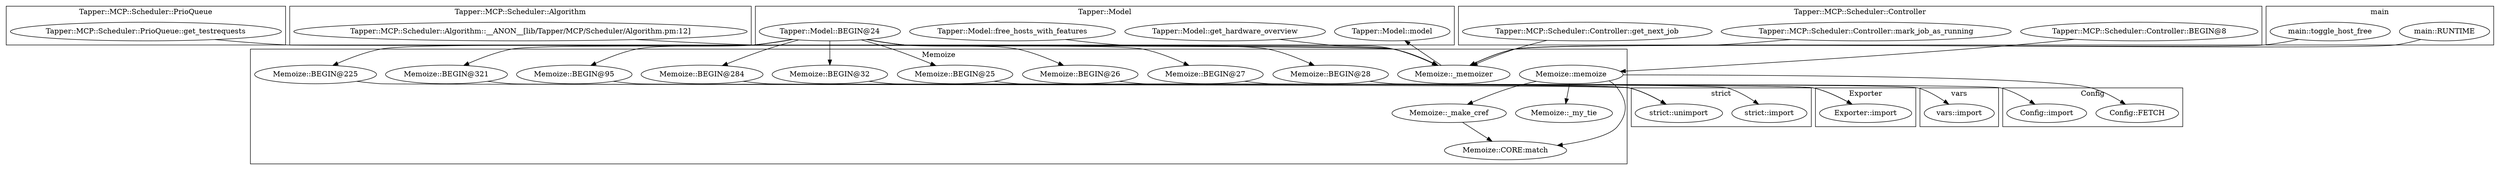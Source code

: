 digraph {
graph [overlap=false]
subgraph cluster_Config {
	label="Config";
	"Config::import";
	"Config::FETCH";
}
subgraph cluster_Tapper_MCP_Scheduler_PrioQueue {
	label="Tapper::MCP::Scheduler::PrioQueue";
	"Tapper::MCP::Scheduler::PrioQueue::get_testrequests";
}
subgraph cluster_Tapper_MCP_Scheduler_Algorithm {
	label="Tapper::MCP::Scheduler::Algorithm";
	"Tapper::MCP::Scheduler::Algorithm::__ANON__[lib/Tapper/MCP/Scheduler/Algorithm.pm:12]";
}
subgraph cluster_Exporter {
	label="Exporter";
	"Exporter::import";
}
subgraph cluster_Tapper_Model {
	label="Tapper::Model";
	"Tapper::Model::get_hardware_overview";
	"Tapper::Model::BEGIN@24";
	"Tapper::Model::free_hosts_with_features";
	"Tapper::Model::model";
}
subgraph cluster_vars {
	label="vars";
	"vars::import";
}
subgraph cluster_Tapper_MCP_Scheduler_Controller {
	label="Tapper::MCP::Scheduler::Controller";
	"Tapper::MCP::Scheduler::Controller::mark_job_as_running";
	"Tapper::MCP::Scheduler::Controller::get_next_job";
	"Tapper::MCP::Scheduler::Controller::BEGIN@8";
}
subgraph cluster_strict {
	label="strict";
	"strict::import";
	"strict::unimport";
}
subgraph cluster_main {
	label="main";
	"main::RUNTIME";
	"main::toggle_host_free";
}
subgraph cluster_Memoize {
	label="Memoize";
	"Memoize::BEGIN@95";
	"Memoize::CORE:match";
	"Memoize::_my_tie";
	"Memoize::BEGIN@321";
	"Memoize::BEGIN@225";
	"Memoize::BEGIN@25";
	"Memoize::BEGIN@27";
	"Memoize::BEGIN@28";
	"Memoize::BEGIN@284";
	"Memoize::_memoizer";
	"Memoize::BEGIN@26";
	"Memoize::BEGIN@32";
	"Memoize::_make_cref";
	"Memoize::memoize";
}
"Tapper::Model::BEGIN@24" -> "Memoize::BEGIN@321";
"Memoize::BEGIN@25" -> "Exporter::import";
"Memoize::BEGIN@26" -> "Exporter::import";
"Tapper::Model::BEGIN@24" -> "Memoize::BEGIN@28";
"Memoize::BEGIN@28" -> "Config::import";
"Tapper::MCP::Scheduler::Controller::BEGIN@8" -> "Memoize::memoize";
"Tapper::Model::BEGIN@24" -> "Memoize::BEGIN@25";
"Tapper::Model::BEGIN@24" -> "Memoize::BEGIN@95";
"Memoize::memoize" -> "Memoize::_my_tie";
"Memoize::BEGIN@321" -> "strict::unimport";
"Memoize::BEGIN@225" -> "strict::unimport";
"Memoize::BEGIN@95" -> "strict::unimport";
"Memoize::BEGIN@284" -> "strict::unimport";
"Tapper::Model::BEGIN@24" -> "Memoize::BEGIN@284";
"Memoize::BEGIN@27" -> "vars::import";
"Tapper::MCP::Scheduler::PrioQueue::get_testrequests" -> "Memoize::_memoizer";
"Tapper::Model::get_hardware_overview" -> "Memoize::_memoizer";
"Tapper::MCP::Scheduler::Controller::get_next_job" -> "Memoize::_memoizer";
"Tapper::MCP::Scheduler::Controller::mark_job_as_running" -> "Memoize::_memoizer";
"Tapper::Model::free_hosts_with_features" -> "Memoize::_memoizer";
"main::RUNTIME" -> "Memoize::_memoizer";
"main::toggle_host_free" -> "Memoize::_memoizer";
"Tapper::MCP::Scheduler::Algorithm::__ANON__[lib/Tapper/MCP/Scheduler/Algorithm.pm:12]" -> "Memoize::_memoizer";
"Memoize::memoize" -> "Config::FETCH";
"Memoize::BEGIN@32" -> "strict::import";
"Tapper::Model::BEGIN@24" -> "Memoize::BEGIN@32";
"Tapper::Model::BEGIN@24" -> "Memoize::BEGIN@26";
"Memoize::_memoizer" -> "Tapper::Model::model";
"Tapper::Model::BEGIN@24" -> "Memoize::BEGIN@27";
"Memoize::memoize" -> "Memoize::_make_cref";
"Tapper::Model::BEGIN@24" -> "Memoize::BEGIN@225";
"Memoize::_make_cref" -> "Memoize::CORE:match";
"Memoize::memoize" -> "Memoize::CORE:match";
}
